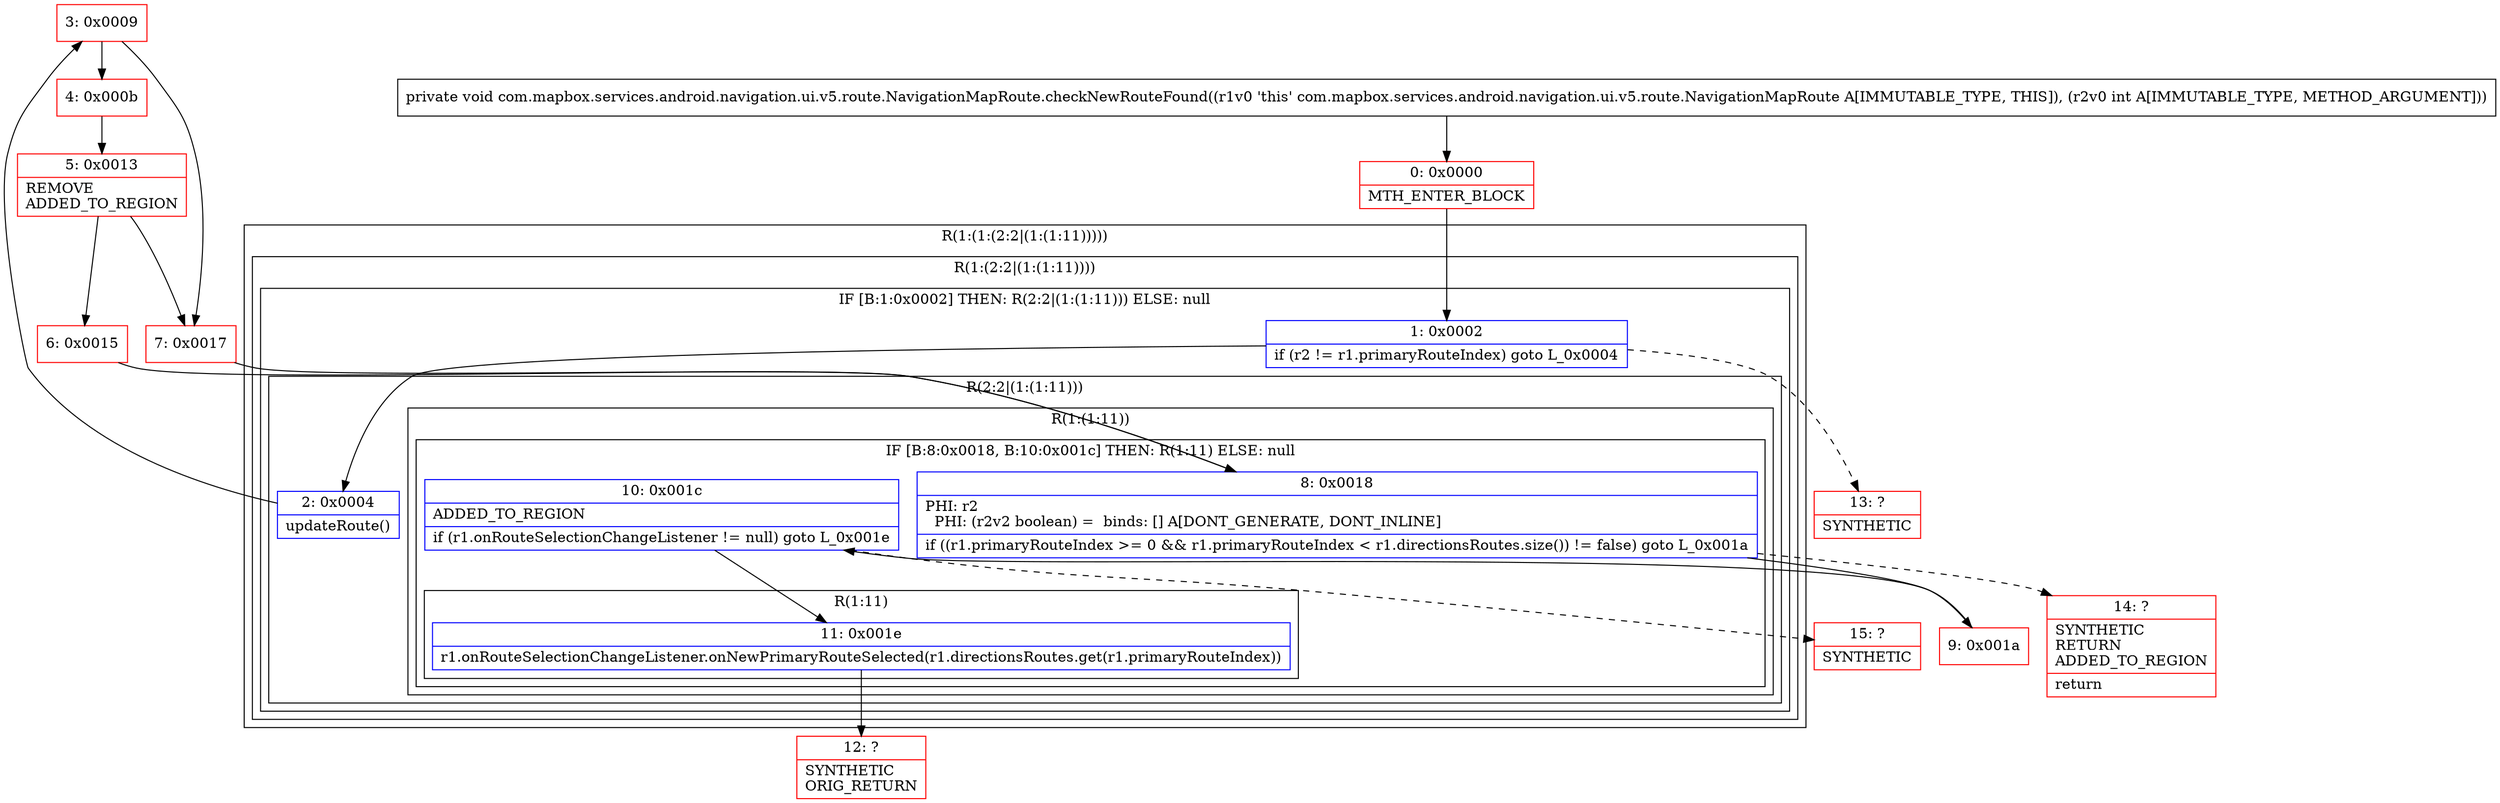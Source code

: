 digraph "CFG forcom.mapbox.services.android.navigation.ui.v5.route.NavigationMapRoute.checkNewRouteFound(I)V" {
subgraph cluster_Region_669508735 {
label = "R(1:(1:(2:2|(1:(1:11)))))";
node [shape=record,color=blue];
subgraph cluster_Region_1335564637 {
label = "R(1:(2:2|(1:(1:11))))";
node [shape=record,color=blue];
subgraph cluster_IfRegion_1096383280 {
label = "IF [B:1:0x0002] THEN: R(2:2|(1:(1:11))) ELSE: null";
node [shape=record,color=blue];
Node_1 [shape=record,label="{1\:\ 0x0002|if (r2 != r1.primaryRouteIndex) goto L_0x0004\l}"];
subgraph cluster_Region_1621510404 {
label = "R(2:2|(1:(1:11)))";
node [shape=record,color=blue];
Node_2 [shape=record,label="{2\:\ 0x0004|updateRoute()\l}"];
subgraph cluster_Region_2021301619 {
label = "R(1:(1:11))";
node [shape=record,color=blue];
subgraph cluster_IfRegion_1874604752 {
label = "IF [B:8:0x0018, B:10:0x001c] THEN: R(1:11) ELSE: null";
node [shape=record,color=blue];
Node_8 [shape=record,label="{8\:\ 0x0018|PHI: r2 \l  PHI: (r2v2 boolean) =  binds: [] A[DONT_GENERATE, DONT_INLINE]\l|if ((r1.primaryRouteIndex \>= 0 && r1.primaryRouteIndex \< r1.directionsRoutes.size()) != false) goto L_0x001a\l}"];
Node_10 [shape=record,label="{10\:\ 0x001c|ADDED_TO_REGION\l|if (r1.onRouteSelectionChangeListener != null) goto L_0x001e\l}"];
subgraph cluster_Region_1698059500 {
label = "R(1:11)";
node [shape=record,color=blue];
Node_11 [shape=record,label="{11\:\ 0x001e|r1.onRouteSelectionChangeListener.onNewPrimaryRouteSelected(r1.directionsRoutes.get(r1.primaryRouteIndex))\l}"];
}
}
}
}
}
}
}
Node_0 [shape=record,color=red,label="{0\:\ 0x0000|MTH_ENTER_BLOCK\l}"];
Node_3 [shape=record,color=red,label="{3\:\ 0x0009}"];
Node_4 [shape=record,color=red,label="{4\:\ 0x000b}"];
Node_5 [shape=record,color=red,label="{5\:\ 0x0013|REMOVE\lADDED_TO_REGION\l}"];
Node_6 [shape=record,color=red,label="{6\:\ 0x0015}"];
Node_7 [shape=record,color=red,label="{7\:\ 0x0017}"];
Node_9 [shape=record,color=red,label="{9\:\ 0x001a}"];
Node_12 [shape=record,color=red,label="{12\:\ ?|SYNTHETIC\lORIG_RETURN\l}"];
Node_13 [shape=record,color=red,label="{13\:\ ?|SYNTHETIC\l}"];
Node_14 [shape=record,color=red,label="{14\:\ ?|SYNTHETIC\lRETURN\lADDED_TO_REGION\l|return\l}"];
Node_15 [shape=record,color=red,label="{15\:\ ?|SYNTHETIC\l}"];
MethodNode[shape=record,label="{private void com.mapbox.services.android.navigation.ui.v5.route.NavigationMapRoute.checkNewRouteFound((r1v0 'this' com.mapbox.services.android.navigation.ui.v5.route.NavigationMapRoute A[IMMUTABLE_TYPE, THIS]), (r2v0 int A[IMMUTABLE_TYPE, METHOD_ARGUMENT])) }"];
MethodNode -> Node_0;
Node_1 -> Node_2;
Node_1 -> Node_13[style=dashed];
Node_2 -> Node_3;
Node_8 -> Node_9;
Node_8 -> Node_14[style=dashed];
Node_10 -> Node_11;
Node_10 -> Node_15[style=dashed];
Node_11 -> Node_12;
Node_0 -> Node_1;
Node_3 -> Node_4;
Node_3 -> Node_7;
Node_4 -> Node_5;
Node_5 -> Node_6;
Node_5 -> Node_7;
Node_6 -> Node_8;
Node_7 -> Node_8;
Node_9 -> Node_10;
}

